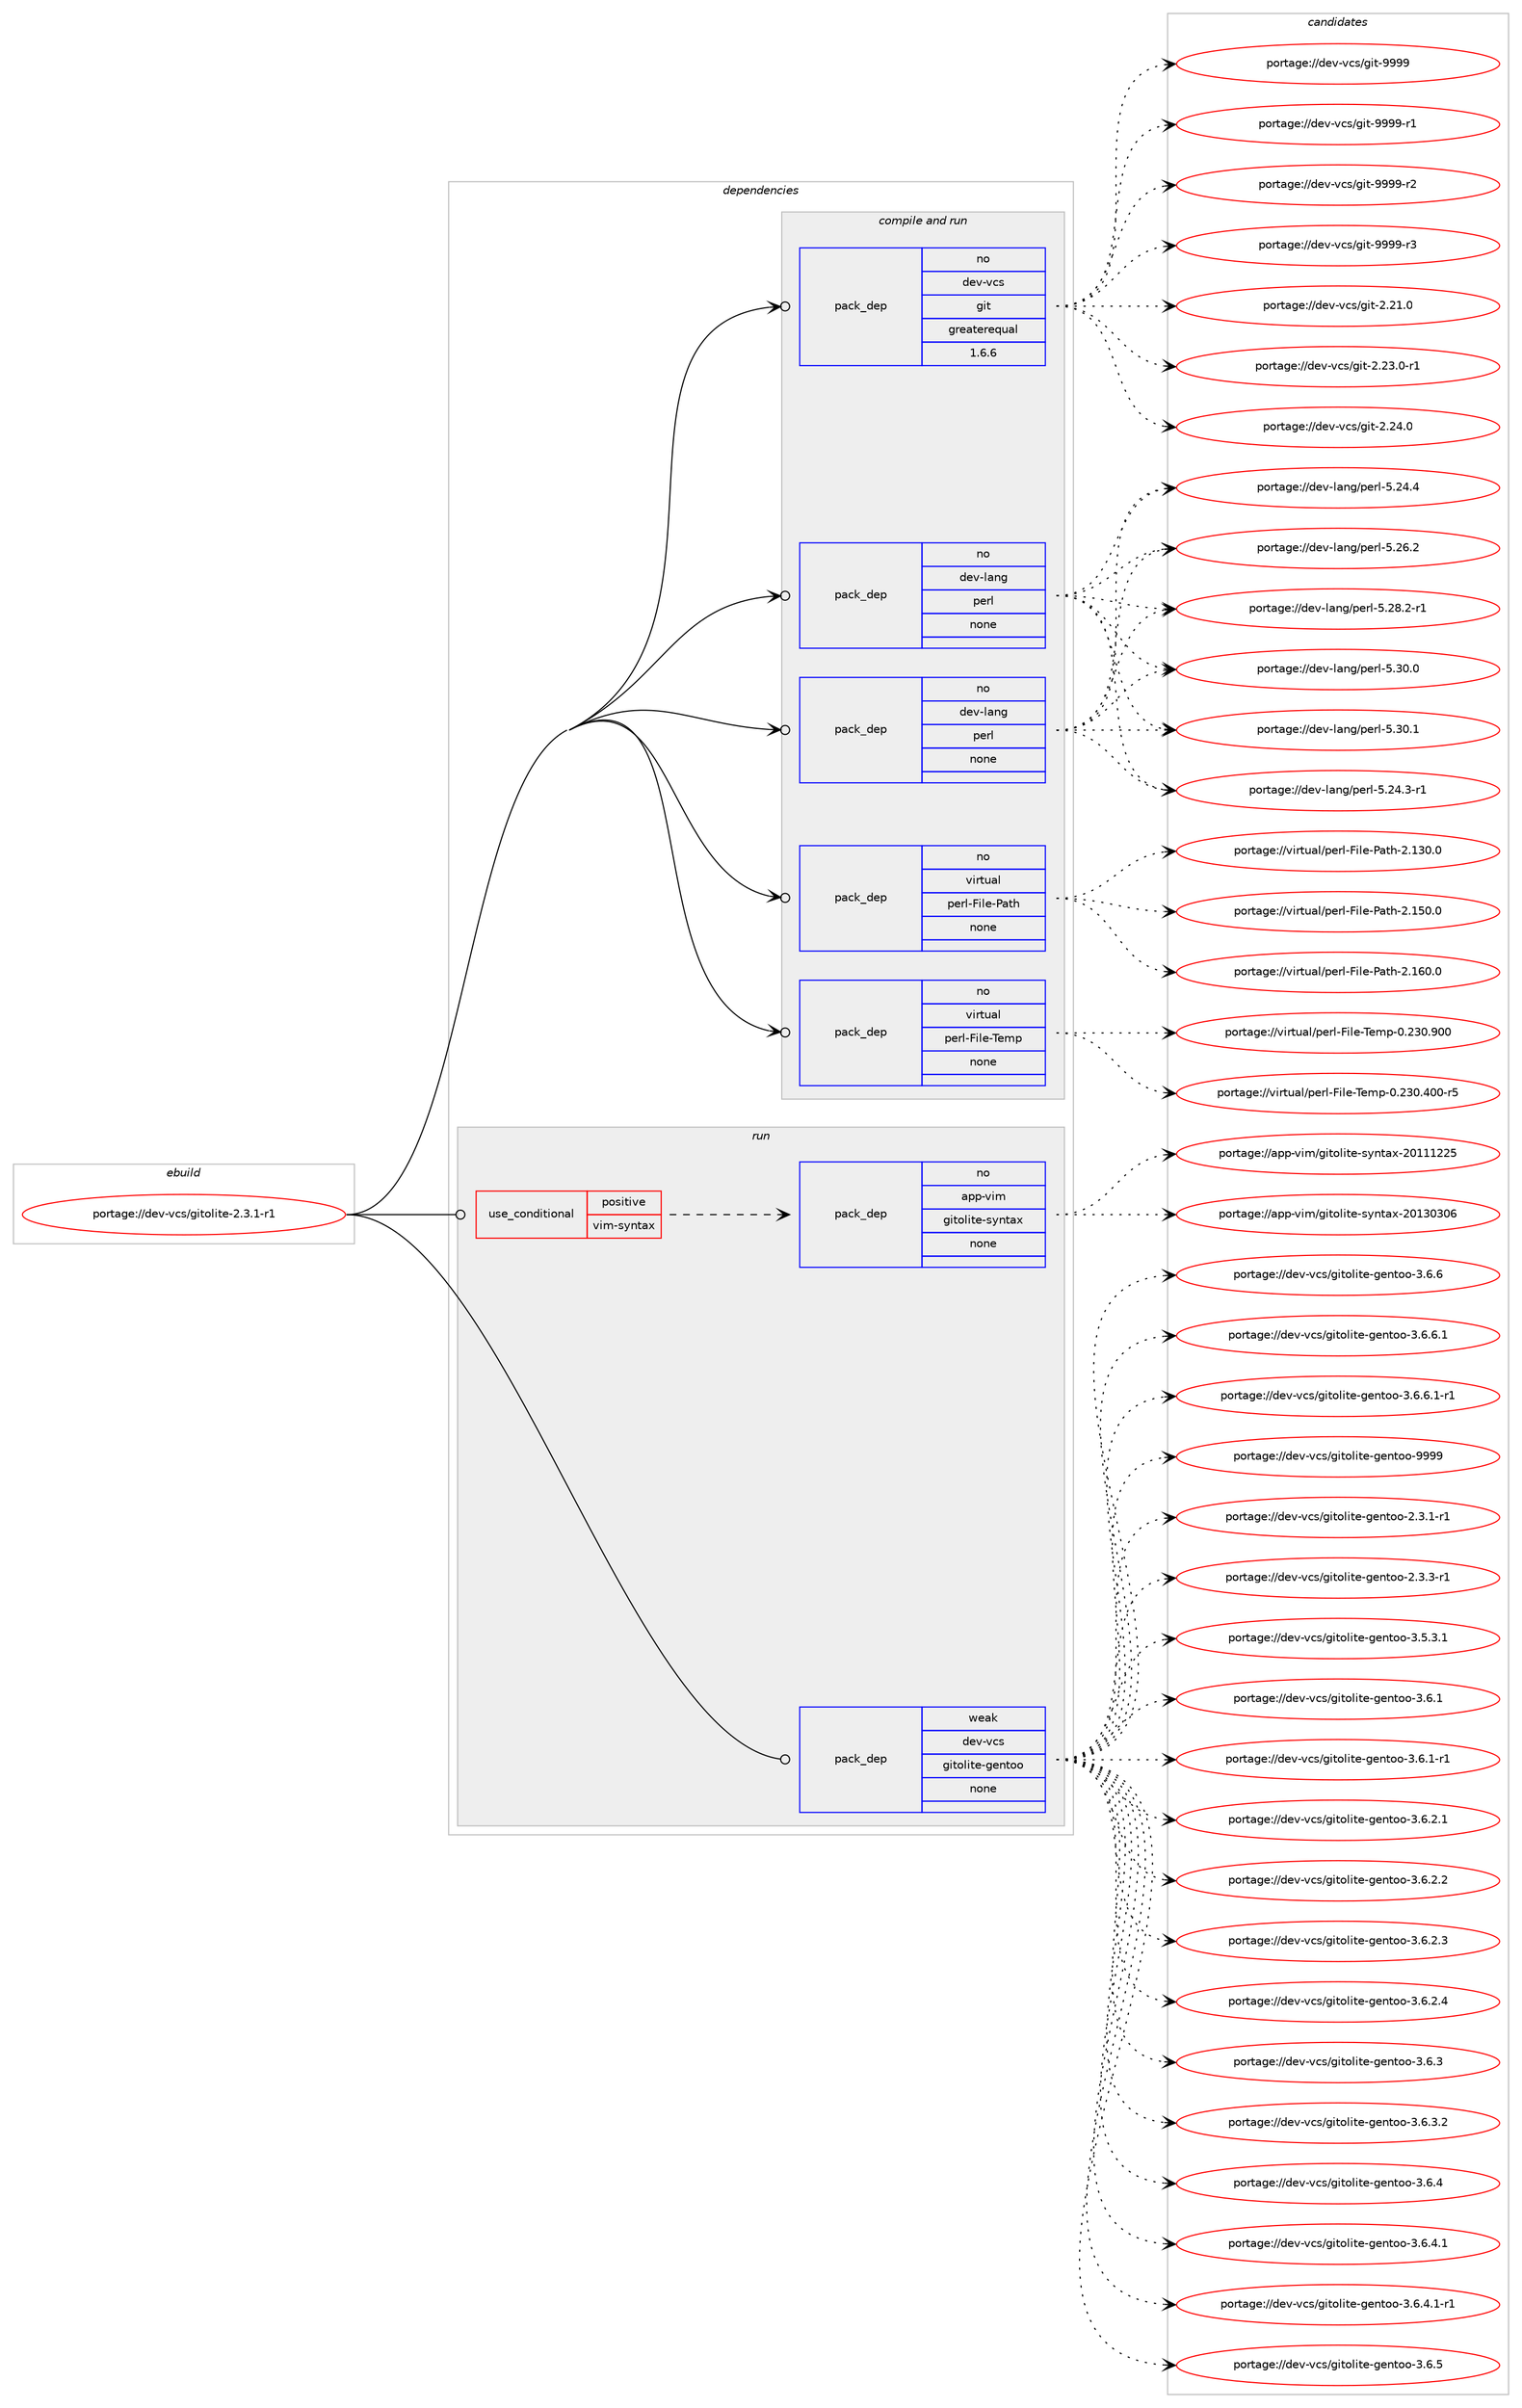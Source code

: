 digraph prolog {

# *************
# Graph options
# *************

newrank=true;
concentrate=true;
compound=true;
graph [rankdir=LR,fontname=Helvetica,fontsize=10,ranksep=1.5];#, ranksep=2.5, nodesep=0.2];
edge  [arrowhead=vee];
node  [fontname=Helvetica,fontsize=10];

# **********
# The ebuild
# **********

subgraph cluster_leftcol {
color=gray;
rank=same;
label=<<i>ebuild</i>>;
id [label="portage://dev-vcs/gitolite-2.3.1-r1", color=red, width=4, href="../dev-vcs/gitolite-2.3.1-r1.svg"];
}

# ****************
# The dependencies
# ****************

subgraph cluster_midcol {
color=gray;
label=<<i>dependencies</i>>;
subgraph cluster_compile {
fillcolor="#eeeeee";
style=filled;
label=<<i>compile</i>>;
}
subgraph cluster_compileandrun {
fillcolor="#eeeeee";
style=filled;
label=<<i>compile and run</i>>;
subgraph pack191573 {
dependency267661 [label=<<TABLE BORDER="0" CELLBORDER="1" CELLSPACING="0" CELLPADDING="4" WIDTH="220"><TR><TD ROWSPAN="6" CELLPADDING="30">pack_dep</TD></TR><TR><TD WIDTH="110">no</TD></TR><TR><TD>dev-lang</TD></TR><TR><TD>perl</TD></TR><TR><TD>none</TD></TR><TR><TD></TD></TR></TABLE>>, shape=none, color=blue];
}
id:e -> dependency267661:w [weight=20,style="solid",arrowhead="odotvee"];
subgraph pack191574 {
dependency267662 [label=<<TABLE BORDER="0" CELLBORDER="1" CELLSPACING="0" CELLPADDING="4" WIDTH="220"><TR><TD ROWSPAN="6" CELLPADDING="30">pack_dep</TD></TR><TR><TD WIDTH="110">no</TD></TR><TR><TD>dev-lang</TD></TR><TR><TD>perl</TD></TR><TR><TD>none</TD></TR><TR><TD></TD></TR></TABLE>>, shape=none, color=blue];
}
id:e -> dependency267662:w [weight=20,style="solid",arrowhead="odotvee"];
subgraph pack191575 {
dependency267663 [label=<<TABLE BORDER="0" CELLBORDER="1" CELLSPACING="0" CELLPADDING="4" WIDTH="220"><TR><TD ROWSPAN="6" CELLPADDING="30">pack_dep</TD></TR><TR><TD WIDTH="110">no</TD></TR><TR><TD>dev-vcs</TD></TR><TR><TD>git</TD></TR><TR><TD>greaterequal</TD></TR><TR><TD>1.6.6</TD></TR></TABLE>>, shape=none, color=blue];
}
id:e -> dependency267663:w [weight=20,style="solid",arrowhead="odotvee"];
subgraph pack191576 {
dependency267664 [label=<<TABLE BORDER="0" CELLBORDER="1" CELLSPACING="0" CELLPADDING="4" WIDTH="220"><TR><TD ROWSPAN="6" CELLPADDING="30">pack_dep</TD></TR><TR><TD WIDTH="110">no</TD></TR><TR><TD>virtual</TD></TR><TR><TD>perl-File-Path</TD></TR><TR><TD>none</TD></TR><TR><TD></TD></TR></TABLE>>, shape=none, color=blue];
}
id:e -> dependency267664:w [weight=20,style="solid",arrowhead="odotvee"];
subgraph pack191577 {
dependency267665 [label=<<TABLE BORDER="0" CELLBORDER="1" CELLSPACING="0" CELLPADDING="4" WIDTH="220"><TR><TD ROWSPAN="6" CELLPADDING="30">pack_dep</TD></TR><TR><TD WIDTH="110">no</TD></TR><TR><TD>virtual</TD></TR><TR><TD>perl-File-Temp</TD></TR><TR><TD>none</TD></TR><TR><TD></TD></TR></TABLE>>, shape=none, color=blue];
}
id:e -> dependency267665:w [weight=20,style="solid",arrowhead="odotvee"];
}
subgraph cluster_run {
fillcolor="#eeeeee";
style=filled;
label=<<i>run</i>>;
subgraph cond72347 {
dependency267666 [label=<<TABLE BORDER="0" CELLBORDER="1" CELLSPACING="0" CELLPADDING="4"><TR><TD ROWSPAN="3" CELLPADDING="10">use_conditional</TD></TR><TR><TD>positive</TD></TR><TR><TD>vim-syntax</TD></TR></TABLE>>, shape=none, color=red];
subgraph pack191578 {
dependency267667 [label=<<TABLE BORDER="0" CELLBORDER="1" CELLSPACING="0" CELLPADDING="4" WIDTH="220"><TR><TD ROWSPAN="6" CELLPADDING="30">pack_dep</TD></TR><TR><TD WIDTH="110">no</TD></TR><TR><TD>app-vim</TD></TR><TR><TD>gitolite-syntax</TD></TR><TR><TD>none</TD></TR><TR><TD></TD></TR></TABLE>>, shape=none, color=blue];
}
dependency267666:e -> dependency267667:w [weight=20,style="dashed",arrowhead="vee"];
}
id:e -> dependency267666:w [weight=20,style="solid",arrowhead="odot"];
subgraph pack191579 {
dependency267668 [label=<<TABLE BORDER="0" CELLBORDER="1" CELLSPACING="0" CELLPADDING="4" WIDTH="220"><TR><TD ROWSPAN="6" CELLPADDING="30">pack_dep</TD></TR><TR><TD WIDTH="110">weak</TD></TR><TR><TD>dev-vcs</TD></TR><TR><TD>gitolite-gentoo</TD></TR><TR><TD>none</TD></TR><TR><TD></TD></TR></TABLE>>, shape=none, color=blue];
}
id:e -> dependency267668:w [weight=20,style="solid",arrowhead="odot"];
}
}

# **************
# The candidates
# **************

subgraph cluster_choices {
rank=same;
color=gray;
label=<<i>candidates</i>>;

subgraph choice191573 {
color=black;
nodesep=1;
choiceportage100101118451089711010347112101114108455346505246514511449 [label="portage://dev-lang/perl-5.24.3-r1", color=red, width=4,href="../dev-lang/perl-5.24.3-r1.svg"];
choiceportage10010111845108971101034711210111410845534650524652 [label="portage://dev-lang/perl-5.24.4", color=red, width=4,href="../dev-lang/perl-5.24.4.svg"];
choiceportage10010111845108971101034711210111410845534650544650 [label="portage://dev-lang/perl-5.26.2", color=red, width=4,href="../dev-lang/perl-5.26.2.svg"];
choiceportage100101118451089711010347112101114108455346505646504511449 [label="portage://dev-lang/perl-5.28.2-r1", color=red, width=4,href="../dev-lang/perl-5.28.2-r1.svg"];
choiceportage10010111845108971101034711210111410845534651484648 [label="portage://dev-lang/perl-5.30.0", color=red, width=4,href="../dev-lang/perl-5.30.0.svg"];
choiceportage10010111845108971101034711210111410845534651484649 [label="portage://dev-lang/perl-5.30.1", color=red, width=4,href="../dev-lang/perl-5.30.1.svg"];
dependency267661:e -> choiceportage100101118451089711010347112101114108455346505246514511449:w [style=dotted,weight="100"];
dependency267661:e -> choiceportage10010111845108971101034711210111410845534650524652:w [style=dotted,weight="100"];
dependency267661:e -> choiceportage10010111845108971101034711210111410845534650544650:w [style=dotted,weight="100"];
dependency267661:e -> choiceportage100101118451089711010347112101114108455346505646504511449:w [style=dotted,weight="100"];
dependency267661:e -> choiceportage10010111845108971101034711210111410845534651484648:w [style=dotted,weight="100"];
dependency267661:e -> choiceportage10010111845108971101034711210111410845534651484649:w [style=dotted,weight="100"];
}
subgraph choice191574 {
color=black;
nodesep=1;
choiceportage100101118451089711010347112101114108455346505246514511449 [label="portage://dev-lang/perl-5.24.3-r1", color=red, width=4,href="../dev-lang/perl-5.24.3-r1.svg"];
choiceportage10010111845108971101034711210111410845534650524652 [label="portage://dev-lang/perl-5.24.4", color=red, width=4,href="../dev-lang/perl-5.24.4.svg"];
choiceportage10010111845108971101034711210111410845534650544650 [label="portage://dev-lang/perl-5.26.2", color=red, width=4,href="../dev-lang/perl-5.26.2.svg"];
choiceportage100101118451089711010347112101114108455346505646504511449 [label="portage://dev-lang/perl-5.28.2-r1", color=red, width=4,href="../dev-lang/perl-5.28.2-r1.svg"];
choiceportage10010111845108971101034711210111410845534651484648 [label="portage://dev-lang/perl-5.30.0", color=red, width=4,href="../dev-lang/perl-5.30.0.svg"];
choiceportage10010111845108971101034711210111410845534651484649 [label="portage://dev-lang/perl-5.30.1", color=red, width=4,href="../dev-lang/perl-5.30.1.svg"];
dependency267662:e -> choiceportage100101118451089711010347112101114108455346505246514511449:w [style=dotted,weight="100"];
dependency267662:e -> choiceportage10010111845108971101034711210111410845534650524652:w [style=dotted,weight="100"];
dependency267662:e -> choiceportage10010111845108971101034711210111410845534650544650:w [style=dotted,weight="100"];
dependency267662:e -> choiceportage100101118451089711010347112101114108455346505646504511449:w [style=dotted,weight="100"];
dependency267662:e -> choiceportage10010111845108971101034711210111410845534651484648:w [style=dotted,weight="100"];
dependency267662:e -> choiceportage10010111845108971101034711210111410845534651484649:w [style=dotted,weight="100"];
}
subgraph choice191575 {
color=black;
nodesep=1;
choiceportage10010111845118991154710310511645504650494648 [label="portage://dev-vcs/git-2.21.0", color=red, width=4,href="../dev-vcs/git-2.21.0.svg"];
choiceportage100101118451189911547103105116455046505146484511449 [label="portage://dev-vcs/git-2.23.0-r1", color=red, width=4,href="../dev-vcs/git-2.23.0-r1.svg"];
choiceportage10010111845118991154710310511645504650524648 [label="portage://dev-vcs/git-2.24.0", color=red, width=4,href="../dev-vcs/git-2.24.0.svg"];
choiceportage1001011184511899115471031051164557575757 [label="portage://dev-vcs/git-9999", color=red, width=4,href="../dev-vcs/git-9999.svg"];
choiceportage10010111845118991154710310511645575757574511449 [label="portage://dev-vcs/git-9999-r1", color=red, width=4,href="../dev-vcs/git-9999-r1.svg"];
choiceportage10010111845118991154710310511645575757574511450 [label="portage://dev-vcs/git-9999-r2", color=red, width=4,href="../dev-vcs/git-9999-r2.svg"];
choiceportage10010111845118991154710310511645575757574511451 [label="portage://dev-vcs/git-9999-r3", color=red, width=4,href="../dev-vcs/git-9999-r3.svg"];
dependency267663:e -> choiceportage10010111845118991154710310511645504650494648:w [style=dotted,weight="100"];
dependency267663:e -> choiceportage100101118451189911547103105116455046505146484511449:w [style=dotted,weight="100"];
dependency267663:e -> choiceportage10010111845118991154710310511645504650524648:w [style=dotted,weight="100"];
dependency267663:e -> choiceportage1001011184511899115471031051164557575757:w [style=dotted,weight="100"];
dependency267663:e -> choiceportage10010111845118991154710310511645575757574511449:w [style=dotted,weight="100"];
dependency267663:e -> choiceportage10010111845118991154710310511645575757574511450:w [style=dotted,weight="100"];
dependency267663:e -> choiceportage10010111845118991154710310511645575757574511451:w [style=dotted,weight="100"];
}
subgraph choice191576 {
color=black;
nodesep=1;
choiceportage118105114116117971084711210111410845701051081014580971161044550464951484648 [label="portage://virtual/perl-File-Path-2.130.0", color=red, width=4,href="../virtual/perl-File-Path-2.130.0.svg"];
choiceportage118105114116117971084711210111410845701051081014580971161044550464953484648 [label="portage://virtual/perl-File-Path-2.150.0", color=red, width=4,href="../virtual/perl-File-Path-2.150.0.svg"];
choiceportage118105114116117971084711210111410845701051081014580971161044550464954484648 [label="portage://virtual/perl-File-Path-2.160.0", color=red, width=4,href="../virtual/perl-File-Path-2.160.0.svg"];
dependency267664:e -> choiceportage118105114116117971084711210111410845701051081014580971161044550464951484648:w [style=dotted,weight="100"];
dependency267664:e -> choiceportage118105114116117971084711210111410845701051081014580971161044550464953484648:w [style=dotted,weight="100"];
dependency267664:e -> choiceportage118105114116117971084711210111410845701051081014580971161044550464954484648:w [style=dotted,weight="100"];
}
subgraph choice191577 {
color=black;
nodesep=1;
choiceportage118105114116117971084711210111410845701051081014584101109112454846505148465248484511453 [label="portage://virtual/perl-File-Temp-0.230.400-r5", color=red, width=4,href="../virtual/perl-File-Temp-0.230.400-r5.svg"];
choiceportage11810511411611797108471121011141084570105108101458410110911245484650514846574848 [label="portage://virtual/perl-File-Temp-0.230.900", color=red, width=4,href="../virtual/perl-File-Temp-0.230.900.svg"];
dependency267665:e -> choiceportage118105114116117971084711210111410845701051081014584101109112454846505148465248484511453:w [style=dotted,weight="100"];
dependency267665:e -> choiceportage11810511411611797108471121011141084570105108101458410110911245484650514846574848:w [style=dotted,weight="100"];
}
subgraph choice191578 {
color=black;
nodesep=1;
choiceportage9711211245118105109471031051161111081051161014511512111011697120455048494949505053 [label="portage://app-vim/gitolite-syntax-20111225", color=red, width=4,href="../app-vim/gitolite-syntax-20111225.svg"];
choiceportage9711211245118105109471031051161111081051161014511512111011697120455048495148514854 [label="portage://app-vim/gitolite-syntax-20130306", color=red, width=4,href="../app-vim/gitolite-syntax-20130306.svg"];
dependency267667:e -> choiceportage9711211245118105109471031051161111081051161014511512111011697120455048494949505053:w [style=dotted,weight="100"];
dependency267667:e -> choiceportage9711211245118105109471031051161111081051161014511512111011697120455048495148514854:w [style=dotted,weight="100"];
}
subgraph choice191579 {
color=black;
nodesep=1;
choiceportage100101118451189911547103105116111108105116101451031011101161111114550465146494511449 [label="portage://dev-vcs/gitolite-gentoo-2.3.1-r1", color=red, width=4,href="../dev-vcs/gitolite-gentoo-2.3.1-r1.svg"];
choiceportage100101118451189911547103105116111108105116101451031011101161111114550465146514511449 [label="portage://dev-vcs/gitolite-gentoo-2.3.3-r1", color=red, width=4,href="../dev-vcs/gitolite-gentoo-2.3.3-r1.svg"];
choiceportage100101118451189911547103105116111108105116101451031011101161111114551465346514649 [label="portage://dev-vcs/gitolite-gentoo-3.5.3.1", color=red, width=4,href="../dev-vcs/gitolite-gentoo-3.5.3.1.svg"];
choiceportage10010111845118991154710310511611110810511610145103101110116111111455146544649 [label="portage://dev-vcs/gitolite-gentoo-3.6.1", color=red, width=4,href="../dev-vcs/gitolite-gentoo-3.6.1.svg"];
choiceportage100101118451189911547103105116111108105116101451031011101161111114551465446494511449 [label="portage://dev-vcs/gitolite-gentoo-3.6.1-r1", color=red, width=4,href="../dev-vcs/gitolite-gentoo-3.6.1-r1.svg"];
choiceportage100101118451189911547103105116111108105116101451031011101161111114551465446504649 [label="portage://dev-vcs/gitolite-gentoo-3.6.2.1", color=red, width=4,href="../dev-vcs/gitolite-gentoo-3.6.2.1.svg"];
choiceportage100101118451189911547103105116111108105116101451031011101161111114551465446504650 [label="portage://dev-vcs/gitolite-gentoo-3.6.2.2", color=red, width=4,href="../dev-vcs/gitolite-gentoo-3.6.2.2.svg"];
choiceportage100101118451189911547103105116111108105116101451031011101161111114551465446504651 [label="portage://dev-vcs/gitolite-gentoo-3.6.2.3", color=red, width=4,href="../dev-vcs/gitolite-gentoo-3.6.2.3.svg"];
choiceportage100101118451189911547103105116111108105116101451031011101161111114551465446504652 [label="portage://dev-vcs/gitolite-gentoo-3.6.2.4", color=red, width=4,href="../dev-vcs/gitolite-gentoo-3.6.2.4.svg"];
choiceportage10010111845118991154710310511611110810511610145103101110116111111455146544651 [label="portage://dev-vcs/gitolite-gentoo-3.6.3", color=red, width=4,href="../dev-vcs/gitolite-gentoo-3.6.3.svg"];
choiceportage100101118451189911547103105116111108105116101451031011101161111114551465446514650 [label="portage://dev-vcs/gitolite-gentoo-3.6.3.2", color=red, width=4,href="../dev-vcs/gitolite-gentoo-3.6.3.2.svg"];
choiceportage10010111845118991154710310511611110810511610145103101110116111111455146544652 [label="portage://dev-vcs/gitolite-gentoo-3.6.4", color=red, width=4,href="../dev-vcs/gitolite-gentoo-3.6.4.svg"];
choiceportage100101118451189911547103105116111108105116101451031011101161111114551465446524649 [label="portage://dev-vcs/gitolite-gentoo-3.6.4.1", color=red, width=4,href="../dev-vcs/gitolite-gentoo-3.6.4.1.svg"];
choiceportage1001011184511899115471031051161111081051161014510310111011611111145514654465246494511449 [label="portage://dev-vcs/gitolite-gentoo-3.6.4.1-r1", color=red, width=4,href="../dev-vcs/gitolite-gentoo-3.6.4.1-r1.svg"];
choiceportage10010111845118991154710310511611110810511610145103101110116111111455146544653 [label="portage://dev-vcs/gitolite-gentoo-3.6.5", color=red, width=4,href="../dev-vcs/gitolite-gentoo-3.6.5.svg"];
choiceportage10010111845118991154710310511611110810511610145103101110116111111455146544654 [label="portage://dev-vcs/gitolite-gentoo-3.6.6", color=red, width=4,href="../dev-vcs/gitolite-gentoo-3.6.6.svg"];
choiceportage100101118451189911547103105116111108105116101451031011101161111114551465446544649 [label="portage://dev-vcs/gitolite-gentoo-3.6.6.1", color=red, width=4,href="../dev-vcs/gitolite-gentoo-3.6.6.1.svg"];
choiceportage1001011184511899115471031051161111081051161014510310111011611111145514654465446494511449 [label="portage://dev-vcs/gitolite-gentoo-3.6.6.1-r1", color=red, width=4,href="../dev-vcs/gitolite-gentoo-3.6.6.1-r1.svg"];
choiceportage100101118451189911547103105116111108105116101451031011101161111114557575757 [label="portage://dev-vcs/gitolite-gentoo-9999", color=red, width=4,href="../dev-vcs/gitolite-gentoo-9999.svg"];
dependency267668:e -> choiceportage100101118451189911547103105116111108105116101451031011101161111114550465146494511449:w [style=dotted,weight="100"];
dependency267668:e -> choiceportage100101118451189911547103105116111108105116101451031011101161111114550465146514511449:w [style=dotted,weight="100"];
dependency267668:e -> choiceportage100101118451189911547103105116111108105116101451031011101161111114551465346514649:w [style=dotted,weight="100"];
dependency267668:e -> choiceportage10010111845118991154710310511611110810511610145103101110116111111455146544649:w [style=dotted,weight="100"];
dependency267668:e -> choiceportage100101118451189911547103105116111108105116101451031011101161111114551465446494511449:w [style=dotted,weight="100"];
dependency267668:e -> choiceportage100101118451189911547103105116111108105116101451031011101161111114551465446504649:w [style=dotted,weight="100"];
dependency267668:e -> choiceportage100101118451189911547103105116111108105116101451031011101161111114551465446504650:w [style=dotted,weight="100"];
dependency267668:e -> choiceportage100101118451189911547103105116111108105116101451031011101161111114551465446504651:w [style=dotted,weight="100"];
dependency267668:e -> choiceportage100101118451189911547103105116111108105116101451031011101161111114551465446504652:w [style=dotted,weight="100"];
dependency267668:e -> choiceportage10010111845118991154710310511611110810511610145103101110116111111455146544651:w [style=dotted,weight="100"];
dependency267668:e -> choiceportage100101118451189911547103105116111108105116101451031011101161111114551465446514650:w [style=dotted,weight="100"];
dependency267668:e -> choiceportage10010111845118991154710310511611110810511610145103101110116111111455146544652:w [style=dotted,weight="100"];
dependency267668:e -> choiceportage100101118451189911547103105116111108105116101451031011101161111114551465446524649:w [style=dotted,weight="100"];
dependency267668:e -> choiceportage1001011184511899115471031051161111081051161014510310111011611111145514654465246494511449:w [style=dotted,weight="100"];
dependency267668:e -> choiceportage10010111845118991154710310511611110810511610145103101110116111111455146544653:w [style=dotted,weight="100"];
dependency267668:e -> choiceportage10010111845118991154710310511611110810511610145103101110116111111455146544654:w [style=dotted,weight="100"];
dependency267668:e -> choiceportage100101118451189911547103105116111108105116101451031011101161111114551465446544649:w [style=dotted,weight="100"];
dependency267668:e -> choiceportage1001011184511899115471031051161111081051161014510310111011611111145514654465446494511449:w [style=dotted,weight="100"];
dependency267668:e -> choiceportage100101118451189911547103105116111108105116101451031011101161111114557575757:w [style=dotted,weight="100"];
}
}

}
